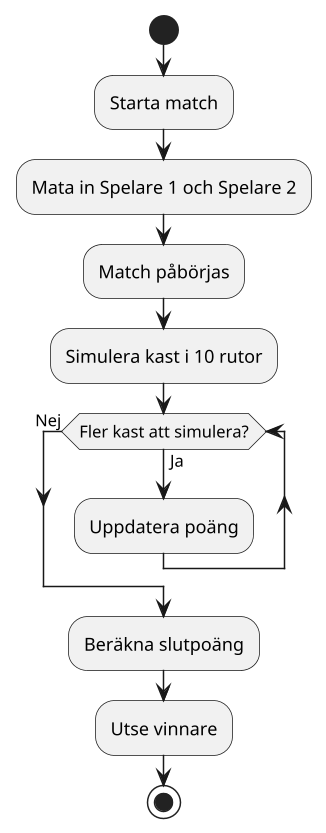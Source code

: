@startuml
start
scale 1.5
:Starta match;
:Mata in Spelare 1 och Spelare 2;
:Match påbörjas;

:Simulera kast i 10 rutor;
while (Fler kast att simulera?) is (Ja)
  :Uppdatera poäng;
endwhile (Nej)

:Beräkna slutpoäng;
:Utse vinnare;
stop
@enduml
